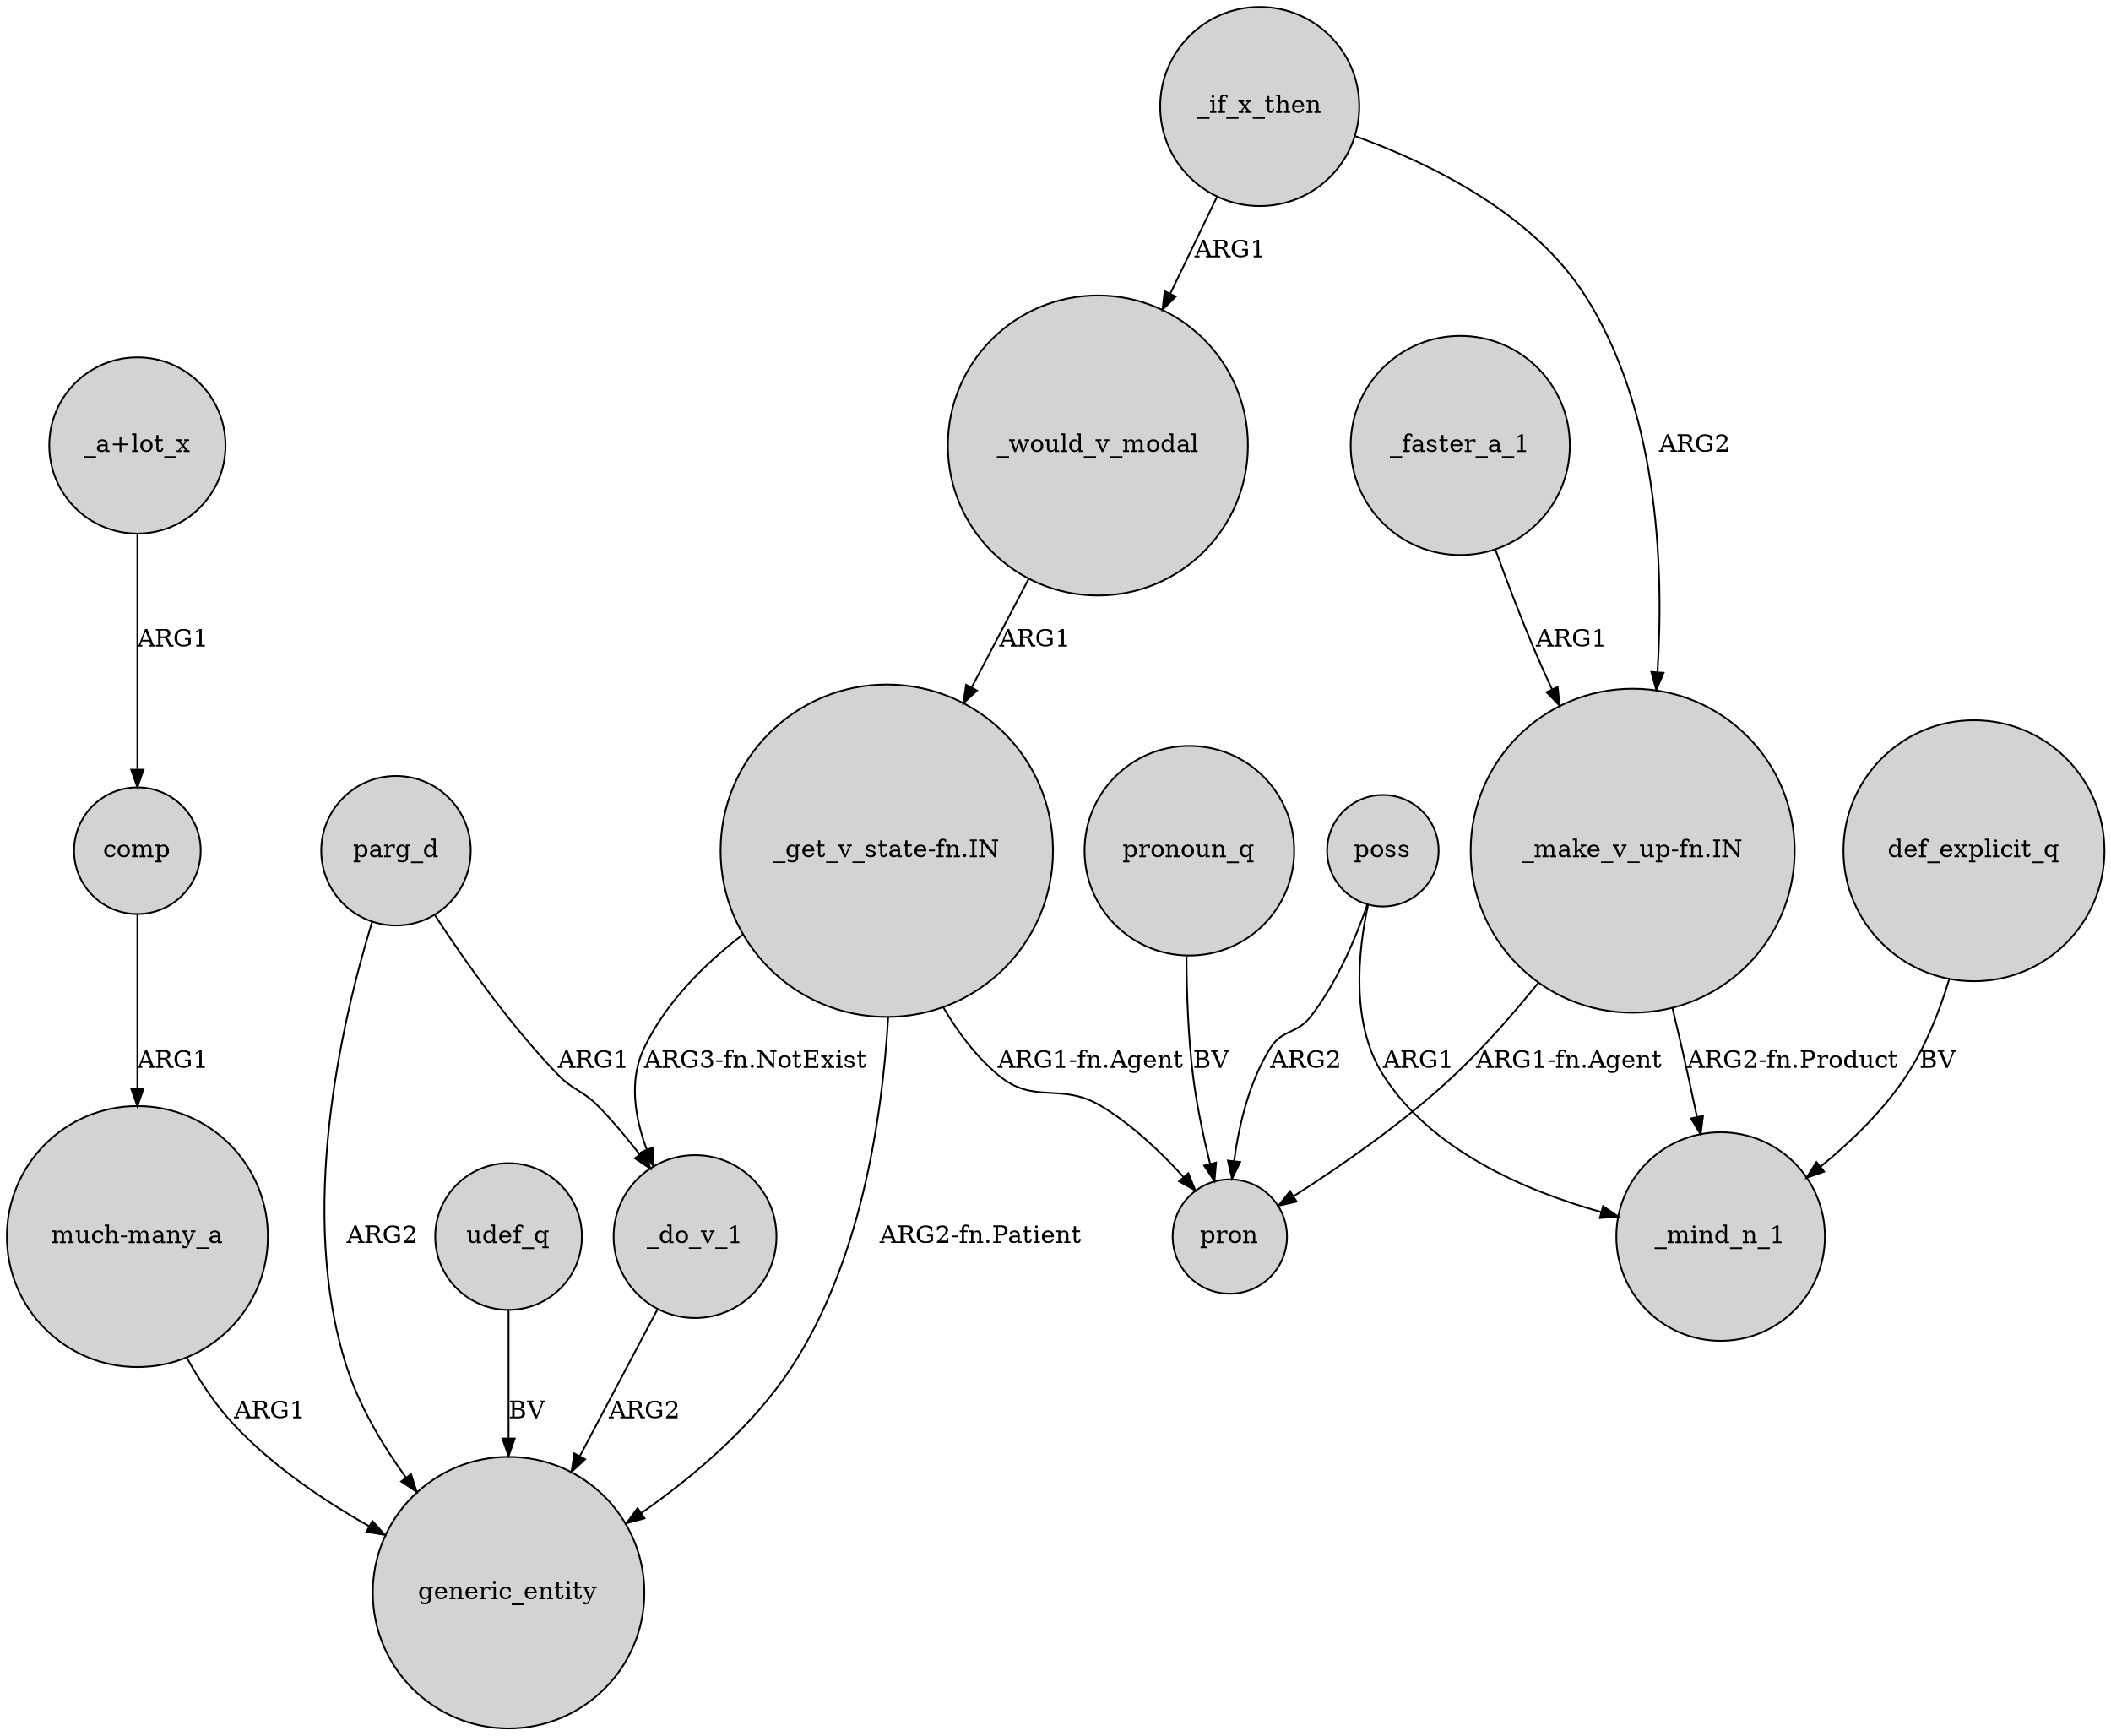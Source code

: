 digraph {
	node [shape=circle style=filled]
	_would_v_modal -> "_get_v_state-fn.IN" [label=ARG1]
	"_get_v_state-fn.IN" -> generic_entity [label="ARG2-fn.Patient"]
	parg_d -> _do_v_1 [label=ARG1]
	udef_q -> generic_entity [label=BV]
	"_get_v_state-fn.IN" -> _do_v_1 [label="ARG3-fn.NotExist"]
	poss -> pron [label=ARG2]
	"much-many_a" -> generic_entity [label=ARG1]
	parg_d -> generic_entity [label=ARG2]
	"_make_v_up-fn.IN" -> _mind_n_1 [label="ARG2-fn.Product"]
	_faster_a_1 -> "_make_v_up-fn.IN" [label=ARG1]
	_do_v_1 -> generic_entity [label=ARG2]
	def_explicit_q -> _mind_n_1 [label=BV]
	pronoun_q -> pron [label=BV]
	comp -> "much-many_a" [label=ARG1]
	"_a+lot_x" -> comp [label=ARG1]
	_if_x_then -> _would_v_modal [label=ARG1]
	poss -> _mind_n_1 [label=ARG1]
	"_make_v_up-fn.IN" -> pron [label="ARG1-fn.Agent"]
	_if_x_then -> "_make_v_up-fn.IN" [label=ARG2]
	"_get_v_state-fn.IN" -> pron [label="ARG1-fn.Agent"]
}
